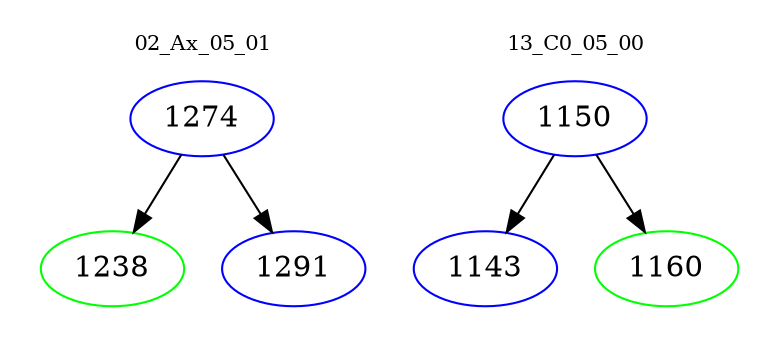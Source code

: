 digraph{
subgraph cluster_0 {
color = white
label = "02_Ax_05_01";
fontsize=10;
T0_1274 [label="1274", color="blue"]
T0_1274 -> T0_1238 [color="black"]
T0_1238 [label="1238", color="green"]
T0_1274 -> T0_1291 [color="black"]
T0_1291 [label="1291", color="blue"]
}
subgraph cluster_1 {
color = white
label = "13_C0_05_00";
fontsize=10;
T1_1150 [label="1150", color="blue"]
T1_1150 -> T1_1143 [color="black"]
T1_1143 [label="1143", color="blue"]
T1_1150 -> T1_1160 [color="black"]
T1_1160 [label="1160", color="green"]
}
}
